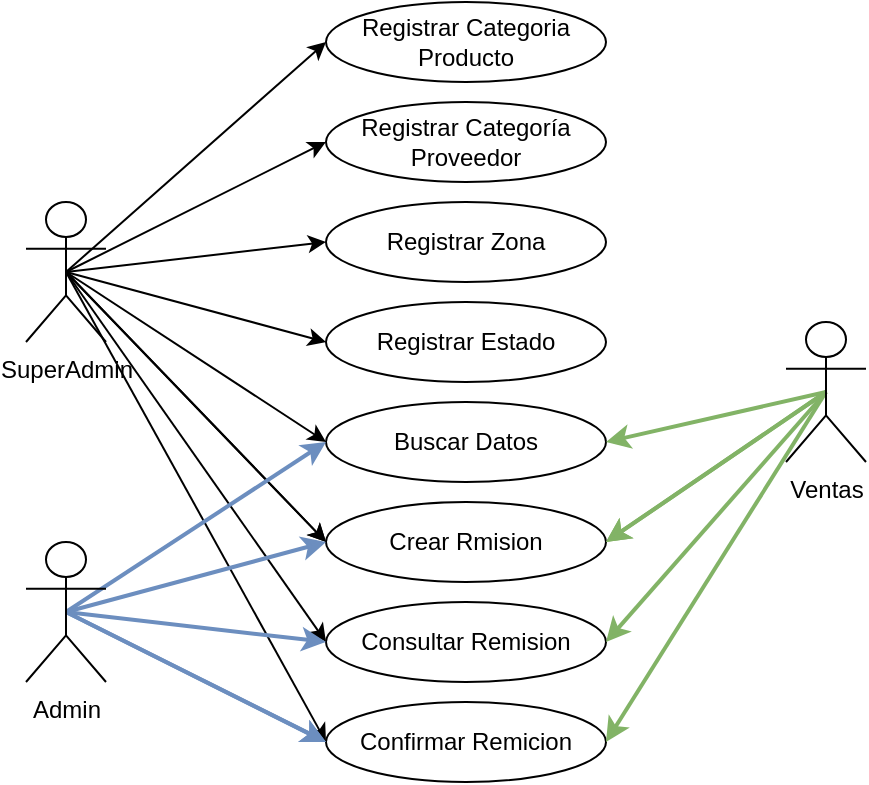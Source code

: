 <mxfile version="21.5.0" type="github">
  <diagram name="Página-1" id="ORGM-OZVBeVKu3DvpT9Q">
    <mxGraphModel dx="870" dy="795" grid="1" gridSize="10" guides="1" tooltips="1" connect="1" arrows="1" fold="1" page="1" pageScale="1" pageWidth="827" pageHeight="1169" math="0" shadow="0">
      <root>
        <mxCell id="0" />
        <mxCell id="1" parent="0" />
        <mxCell id="m5INEWaZmuofYLnnu1C0-1" value="&lt;font style=&quot;vertical-align: inherit;&quot;&gt;&lt;font style=&quot;vertical-align: inherit;&quot;&gt;Registrar Categoria Producto&lt;/font&gt;&lt;/font&gt;" style="ellipse;whiteSpace=wrap;html=1;" vertex="1" parent="1">
          <mxGeometry x="330" y="80" width="140" height="40" as="geometry" />
        </mxCell>
        <mxCell id="m5INEWaZmuofYLnnu1C0-2" value="&lt;font style=&quot;vertical-align: inherit;&quot;&gt;&lt;font style=&quot;vertical-align: inherit;&quot;&gt;&lt;font style=&quot;vertical-align: inherit;&quot;&gt;&lt;font style=&quot;vertical-align: inherit;&quot;&gt;&lt;font style=&quot;vertical-align: inherit;&quot;&gt;&lt;font style=&quot;vertical-align: inherit;&quot;&gt;&lt;font style=&quot;vertical-align: inherit;&quot;&gt;&lt;font style=&quot;vertical-align: inherit;&quot;&gt;Registrar Categoría Proveedor&lt;/font&gt;&lt;/font&gt;&lt;/font&gt;&lt;/font&gt;&lt;/font&gt;&lt;/font&gt;&lt;/font&gt;&lt;/font&gt;" style="ellipse;whiteSpace=wrap;html=1;" vertex="1" parent="1">
          <mxGeometry x="330" y="130" width="140" height="40" as="geometry" />
        </mxCell>
        <mxCell id="m5INEWaZmuofYLnnu1C0-3" value="&lt;font style=&quot;vertical-align: inherit;&quot;&gt;&lt;font style=&quot;vertical-align: inherit;&quot;&gt;&lt;font style=&quot;vertical-align: inherit;&quot;&gt;&lt;font style=&quot;vertical-align: inherit;&quot;&gt;&lt;font style=&quot;vertical-align: inherit;&quot;&gt;&lt;font style=&quot;vertical-align: inherit;&quot;&gt;&lt;font style=&quot;vertical-align: inherit;&quot;&gt;&lt;font style=&quot;vertical-align: inherit;&quot;&gt;Registrar Zona&lt;/font&gt;&lt;/font&gt;&lt;/font&gt;&lt;/font&gt;&lt;/font&gt;&lt;/font&gt;&lt;/font&gt;&lt;/font&gt;" style="ellipse;whiteSpace=wrap;html=1;" vertex="1" parent="1">
          <mxGeometry x="330" y="180" width="140" height="40" as="geometry" />
        </mxCell>
        <mxCell id="m5INEWaZmuofYLnnu1C0-4" value="&lt;font style=&quot;vertical-align: inherit;&quot;&gt;&lt;font style=&quot;vertical-align: inherit;&quot;&gt;&lt;font style=&quot;vertical-align: inherit;&quot;&gt;&lt;font style=&quot;vertical-align: inherit;&quot;&gt;&lt;font style=&quot;vertical-align: inherit;&quot;&gt;&lt;font style=&quot;vertical-align: inherit;&quot;&gt;&lt;font style=&quot;vertical-align: inherit;&quot;&gt;&lt;font style=&quot;vertical-align: inherit;&quot;&gt;&lt;font style=&quot;vertical-align: inherit;&quot;&gt;&lt;font style=&quot;vertical-align: inherit;&quot;&gt;Registrar Estado&lt;/font&gt;&lt;/font&gt;&lt;/font&gt;&lt;/font&gt;&lt;/font&gt;&lt;/font&gt;&lt;/font&gt;&lt;/font&gt;&lt;/font&gt;&lt;/font&gt;" style="ellipse;whiteSpace=wrap;html=1;" vertex="1" parent="1">
          <mxGeometry x="330" y="230" width="140" height="40" as="geometry" />
        </mxCell>
        <mxCell id="m5INEWaZmuofYLnnu1C0-5" value="&lt;font style=&quot;vertical-align: inherit;&quot;&gt;&lt;font style=&quot;vertical-align: inherit;&quot;&gt;&lt;font style=&quot;vertical-align: inherit;&quot;&gt;&lt;font style=&quot;vertical-align: inherit;&quot;&gt;&lt;font style=&quot;vertical-align: inherit;&quot;&gt;&lt;font style=&quot;vertical-align: inherit;&quot;&gt;&lt;font style=&quot;vertical-align: inherit;&quot;&gt;&lt;font style=&quot;vertical-align: inherit;&quot;&gt;&lt;font style=&quot;vertical-align: inherit;&quot;&gt;&lt;font style=&quot;vertical-align: inherit;&quot;&gt;&lt;font style=&quot;vertical-align: inherit;&quot;&gt;&lt;font style=&quot;vertical-align: inherit;&quot;&gt;&lt;font style=&quot;vertical-align: inherit;&quot;&gt;&lt;font style=&quot;vertical-align: inherit;&quot;&gt;Buscar Datos&lt;/font&gt;&lt;/font&gt;&lt;/font&gt;&lt;/font&gt;&lt;/font&gt;&lt;/font&gt;&lt;/font&gt;&lt;/font&gt;&lt;/font&gt;&lt;/font&gt;&lt;/font&gt;&lt;/font&gt;&lt;/font&gt;&lt;/font&gt;" style="ellipse;whiteSpace=wrap;html=1;" vertex="1" parent="1">
          <mxGeometry x="330" y="280" width="140" height="40" as="geometry" />
        </mxCell>
        <mxCell id="m5INEWaZmuofYLnnu1C0-7" value="&lt;font style=&quot;vertical-align: inherit;&quot;&gt;&lt;font style=&quot;vertical-align: inherit;&quot;&gt;Crear Rmision&lt;/font&gt;&lt;/font&gt;" style="ellipse;whiteSpace=wrap;html=1;" vertex="1" parent="1">
          <mxGeometry x="330" y="330" width="140" height="40" as="geometry" />
        </mxCell>
        <mxCell id="m5INEWaZmuofYLnnu1C0-8" value="&lt;font style=&quot;vertical-align: inherit;&quot;&gt;&lt;font style=&quot;vertical-align: inherit;&quot;&gt;Consultar Remision&lt;/font&gt;&lt;/font&gt;" style="ellipse;whiteSpace=wrap;html=1;" vertex="1" parent="1">
          <mxGeometry x="330" y="380" width="140" height="40" as="geometry" />
        </mxCell>
        <mxCell id="m5INEWaZmuofYLnnu1C0-9" value="&lt;font style=&quot;vertical-align: inherit;&quot;&gt;&lt;font style=&quot;vertical-align: inherit;&quot;&gt;Confirmar Remicion&lt;/font&gt;&lt;/font&gt;" style="ellipse;whiteSpace=wrap;html=1;" vertex="1" parent="1">
          <mxGeometry x="330" y="430" width="140" height="40" as="geometry" />
        </mxCell>
        <mxCell id="m5INEWaZmuofYLnnu1C0-16" style="rounded=0;orthogonalLoop=1;jettySize=auto;html=1;exitX=0.5;exitY=0.5;exitDx=0;exitDy=0;exitPerimeter=0;entryX=0;entryY=0.5;entryDx=0;entryDy=0;" edge="1" parent="1" source="m5INEWaZmuofYLnnu1C0-11" target="m5INEWaZmuofYLnnu1C0-1">
          <mxGeometry relative="1" as="geometry" />
        </mxCell>
        <mxCell id="m5INEWaZmuofYLnnu1C0-17" style="rounded=0;orthogonalLoop=1;jettySize=auto;html=1;exitX=0.5;exitY=0.5;exitDx=0;exitDy=0;exitPerimeter=0;entryX=0;entryY=0.5;entryDx=0;entryDy=0;" edge="1" parent="1" source="m5INEWaZmuofYLnnu1C0-11" target="m5INEWaZmuofYLnnu1C0-2">
          <mxGeometry relative="1" as="geometry" />
        </mxCell>
        <mxCell id="m5INEWaZmuofYLnnu1C0-18" style="rounded=0;orthogonalLoop=1;jettySize=auto;html=1;exitX=0.5;exitY=0.5;exitDx=0;exitDy=0;exitPerimeter=0;entryX=0;entryY=0.5;entryDx=0;entryDy=0;" edge="1" parent="1" source="m5INEWaZmuofYLnnu1C0-11" target="m5INEWaZmuofYLnnu1C0-3">
          <mxGeometry relative="1" as="geometry" />
        </mxCell>
        <mxCell id="m5INEWaZmuofYLnnu1C0-19" style="rounded=0;orthogonalLoop=1;jettySize=auto;html=1;exitX=0.5;exitY=0.5;exitDx=0;exitDy=0;exitPerimeter=0;entryX=0;entryY=0.5;entryDx=0;entryDy=0;" edge="1" parent="1" source="m5INEWaZmuofYLnnu1C0-11" target="m5INEWaZmuofYLnnu1C0-4">
          <mxGeometry relative="1" as="geometry" />
        </mxCell>
        <mxCell id="m5INEWaZmuofYLnnu1C0-20" style="rounded=0;orthogonalLoop=1;jettySize=auto;html=1;exitX=0.5;exitY=0.5;exitDx=0;exitDy=0;exitPerimeter=0;entryX=0;entryY=0.5;entryDx=0;entryDy=0;" edge="1" parent="1" source="m5INEWaZmuofYLnnu1C0-11" target="m5INEWaZmuofYLnnu1C0-5">
          <mxGeometry relative="1" as="geometry" />
        </mxCell>
        <mxCell id="m5INEWaZmuofYLnnu1C0-21" style="rounded=0;orthogonalLoop=1;jettySize=auto;html=1;exitX=0.5;exitY=0.5;exitDx=0;exitDy=0;exitPerimeter=0;entryX=0;entryY=0.5;entryDx=0;entryDy=0;" edge="1" parent="1" source="m5INEWaZmuofYLnnu1C0-11">
          <mxGeometry relative="1" as="geometry">
            <mxPoint x="330" y="350" as="targetPoint" />
          </mxGeometry>
        </mxCell>
        <mxCell id="m5INEWaZmuofYLnnu1C0-22" style="rounded=0;orthogonalLoop=1;jettySize=auto;html=1;exitX=0.5;exitY=0.5;exitDx=0;exitDy=0;exitPerimeter=0;entryX=0;entryY=0.5;entryDx=0;entryDy=0;" edge="1" parent="1" source="m5INEWaZmuofYLnnu1C0-11" target="m5INEWaZmuofYLnnu1C0-7">
          <mxGeometry relative="1" as="geometry" />
        </mxCell>
        <mxCell id="m5INEWaZmuofYLnnu1C0-23" style="rounded=0;orthogonalLoop=1;jettySize=auto;html=1;exitX=0.5;exitY=0.5;exitDx=0;exitDy=0;exitPerimeter=0;entryX=0;entryY=0.5;entryDx=0;entryDy=0;" edge="1" parent="1" source="m5INEWaZmuofYLnnu1C0-11" target="m5INEWaZmuofYLnnu1C0-8">
          <mxGeometry relative="1" as="geometry" />
        </mxCell>
        <mxCell id="m5INEWaZmuofYLnnu1C0-24" style="rounded=0;orthogonalLoop=1;jettySize=auto;html=1;exitX=0.5;exitY=0.5;exitDx=0;exitDy=0;exitPerimeter=0;entryX=0;entryY=0.5;entryDx=0;entryDy=0;" edge="1" parent="1" source="m5INEWaZmuofYLnnu1C0-11" target="m5INEWaZmuofYLnnu1C0-9">
          <mxGeometry relative="1" as="geometry" />
        </mxCell>
        <mxCell id="m5INEWaZmuofYLnnu1C0-11" value="&lt;font style=&quot;vertical-align: inherit;&quot;&gt;&lt;font style=&quot;vertical-align: inherit;&quot;&gt;SuperAdmin&lt;/font&gt;&lt;/font&gt;" style="shape=umlActor;verticalLabelPosition=bottom;verticalAlign=top;html=1;outlineConnect=0;" vertex="1" parent="1">
          <mxGeometry x="180" y="180" width="40" height="70" as="geometry" />
        </mxCell>
        <mxCell id="m5INEWaZmuofYLnnu1C0-25" style="rounded=0;orthogonalLoop=1;jettySize=auto;html=1;exitX=0.5;exitY=0.5;exitDx=0;exitDy=0;exitPerimeter=0;entryX=0;entryY=0.5;entryDx=0;entryDy=0;fillColor=#dae8fc;strokeColor=#6c8ebf;strokeWidth=2;" edge="1" parent="1" source="m5INEWaZmuofYLnnu1C0-12" target="m5INEWaZmuofYLnnu1C0-9">
          <mxGeometry relative="1" as="geometry" />
        </mxCell>
        <mxCell id="m5INEWaZmuofYLnnu1C0-26" style="rounded=0;orthogonalLoop=1;jettySize=auto;html=1;exitX=0.5;exitY=0.5;exitDx=0;exitDy=0;exitPerimeter=0;fillColor=#dae8fc;strokeColor=#6c8ebf;strokeWidth=2;" edge="1" parent="1" source="m5INEWaZmuofYLnnu1C0-12">
          <mxGeometry relative="1" as="geometry">
            <mxPoint x="330" y="450" as="targetPoint" />
          </mxGeometry>
        </mxCell>
        <mxCell id="m5INEWaZmuofYLnnu1C0-27" style="rounded=0;orthogonalLoop=1;jettySize=auto;html=1;exitX=0.5;exitY=0.5;exitDx=0;exitDy=0;exitPerimeter=0;fillColor=#dae8fc;strokeColor=#6c8ebf;strokeWidth=2;" edge="1" parent="1" source="m5INEWaZmuofYLnnu1C0-12">
          <mxGeometry relative="1" as="geometry">
            <mxPoint x="330" y="400" as="targetPoint" />
          </mxGeometry>
        </mxCell>
        <mxCell id="m5INEWaZmuofYLnnu1C0-29" style="rounded=0;orthogonalLoop=1;jettySize=auto;html=1;exitX=0.5;exitY=0.5;exitDx=0;exitDy=0;exitPerimeter=0;entryX=0;entryY=0.5;entryDx=0;entryDy=0;fillColor=#dae8fc;strokeColor=#6c8ebf;strokeWidth=2;" edge="1" parent="1" source="m5INEWaZmuofYLnnu1C0-12" target="m5INEWaZmuofYLnnu1C0-5">
          <mxGeometry relative="1" as="geometry" />
        </mxCell>
        <mxCell id="m5INEWaZmuofYLnnu1C0-36" style="rounded=0;orthogonalLoop=1;jettySize=auto;html=1;exitX=0.5;exitY=0.5;exitDx=0;exitDy=0;exitPerimeter=0;entryX=0;entryY=0.5;entryDx=0;entryDy=0;fillColor=#dae8fc;strokeColor=#6c8ebf;strokeWidth=2;" edge="1" parent="1" source="m5INEWaZmuofYLnnu1C0-12" target="m5INEWaZmuofYLnnu1C0-7">
          <mxGeometry relative="1" as="geometry" />
        </mxCell>
        <mxCell id="m5INEWaZmuofYLnnu1C0-12" value="&lt;font style=&quot;vertical-align: inherit;&quot;&gt;&lt;font style=&quot;vertical-align: inherit;&quot;&gt;Admin&lt;/font&gt;&lt;/font&gt;" style="shape=umlActor;verticalLabelPosition=bottom;verticalAlign=top;html=1;outlineConnect=0;" vertex="1" parent="1">
          <mxGeometry x="180" y="350" width="40" height="70" as="geometry" />
        </mxCell>
        <mxCell id="m5INEWaZmuofYLnnu1C0-30" style="rounded=0;orthogonalLoop=1;jettySize=auto;html=1;exitX=0.5;exitY=0.5;exitDx=0;exitDy=0;exitPerimeter=0;entryX=1;entryY=0.5;entryDx=0;entryDy=0;fillColor=#d5e8d4;strokeColor=#82b366;strokeWidth=2;" edge="1" parent="1" source="m5INEWaZmuofYLnnu1C0-14" target="m5INEWaZmuofYLnnu1C0-9">
          <mxGeometry relative="1" as="geometry" />
        </mxCell>
        <mxCell id="m5INEWaZmuofYLnnu1C0-31" style="rounded=0;orthogonalLoop=1;jettySize=auto;html=1;exitX=0.5;exitY=0.5;exitDx=0;exitDy=0;exitPerimeter=0;entryX=1;entryY=0.5;entryDx=0;entryDy=0;fillColor=#d5e8d4;strokeColor=#82b366;strokeWidth=2;" edge="1" parent="1" source="m5INEWaZmuofYLnnu1C0-14" target="m5INEWaZmuofYLnnu1C0-8">
          <mxGeometry relative="1" as="geometry" />
        </mxCell>
        <mxCell id="m5INEWaZmuofYLnnu1C0-32" style="rounded=0;orthogonalLoop=1;jettySize=auto;html=1;exitX=0.5;exitY=0.5;exitDx=0;exitDy=0;exitPerimeter=0;entryX=1;entryY=0.5;entryDx=0;entryDy=0;fillColor=#d5e8d4;strokeColor=#82b366;strokeWidth=2;" edge="1" parent="1" source="m5INEWaZmuofYLnnu1C0-14" target="m5INEWaZmuofYLnnu1C0-7">
          <mxGeometry relative="1" as="geometry" />
        </mxCell>
        <mxCell id="m5INEWaZmuofYLnnu1C0-33" style="rounded=0;orthogonalLoop=1;jettySize=auto;html=1;exitX=0.5;exitY=0.5;exitDx=0;exitDy=0;exitPerimeter=0;entryX=1;entryY=0.5;entryDx=0;entryDy=0;fillColor=#d5e8d4;strokeColor=#82b366;strokeWidth=2;" edge="1" parent="1" source="m5INEWaZmuofYLnnu1C0-14">
          <mxGeometry relative="1" as="geometry">
            <mxPoint x="470" y="350" as="targetPoint" />
          </mxGeometry>
        </mxCell>
        <mxCell id="m5INEWaZmuofYLnnu1C0-35" style="rounded=0;orthogonalLoop=1;jettySize=auto;html=1;exitX=0.5;exitY=0.5;exitDx=0;exitDy=0;exitPerimeter=0;entryX=1;entryY=0.5;entryDx=0;entryDy=0;fillColor=#d5e8d4;strokeColor=#82b366;strokeWidth=2;" edge="1" parent="1" source="m5INEWaZmuofYLnnu1C0-14" target="m5INEWaZmuofYLnnu1C0-5">
          <mxGeometry relative="1" as="geometry" />
        </mxCell>
        <mxCell id="m5INEWaZmuofYLnnu1C0-14" value="&lt;font style=&quot;vertical-align: inherit;&quot;&gt;&lt;font style=&quot;vertical-align: inherit;&quot;&gt;&lt;font style=&quot;vertical-align: inherit;&quot;&gt;&lt;font style=&quot;vertical-align: inherit;&quot;&gt;Ventas&lt;/font&gt;&lt;/font&gt;&lt;/font&gt;&lt;/font&gt;" style="shape=umlActor;verticalLabelPosition=bottom;verticalAlign=top;html=1;outlineConnect=0;" vertex="1" parent="1">
          <mxGeometry x="560" y="240" width="40" height="70" as="geometry" />
        </mxCell>
      </root>
    </mxGraphModel>
  </diagram>
</mxfile>

